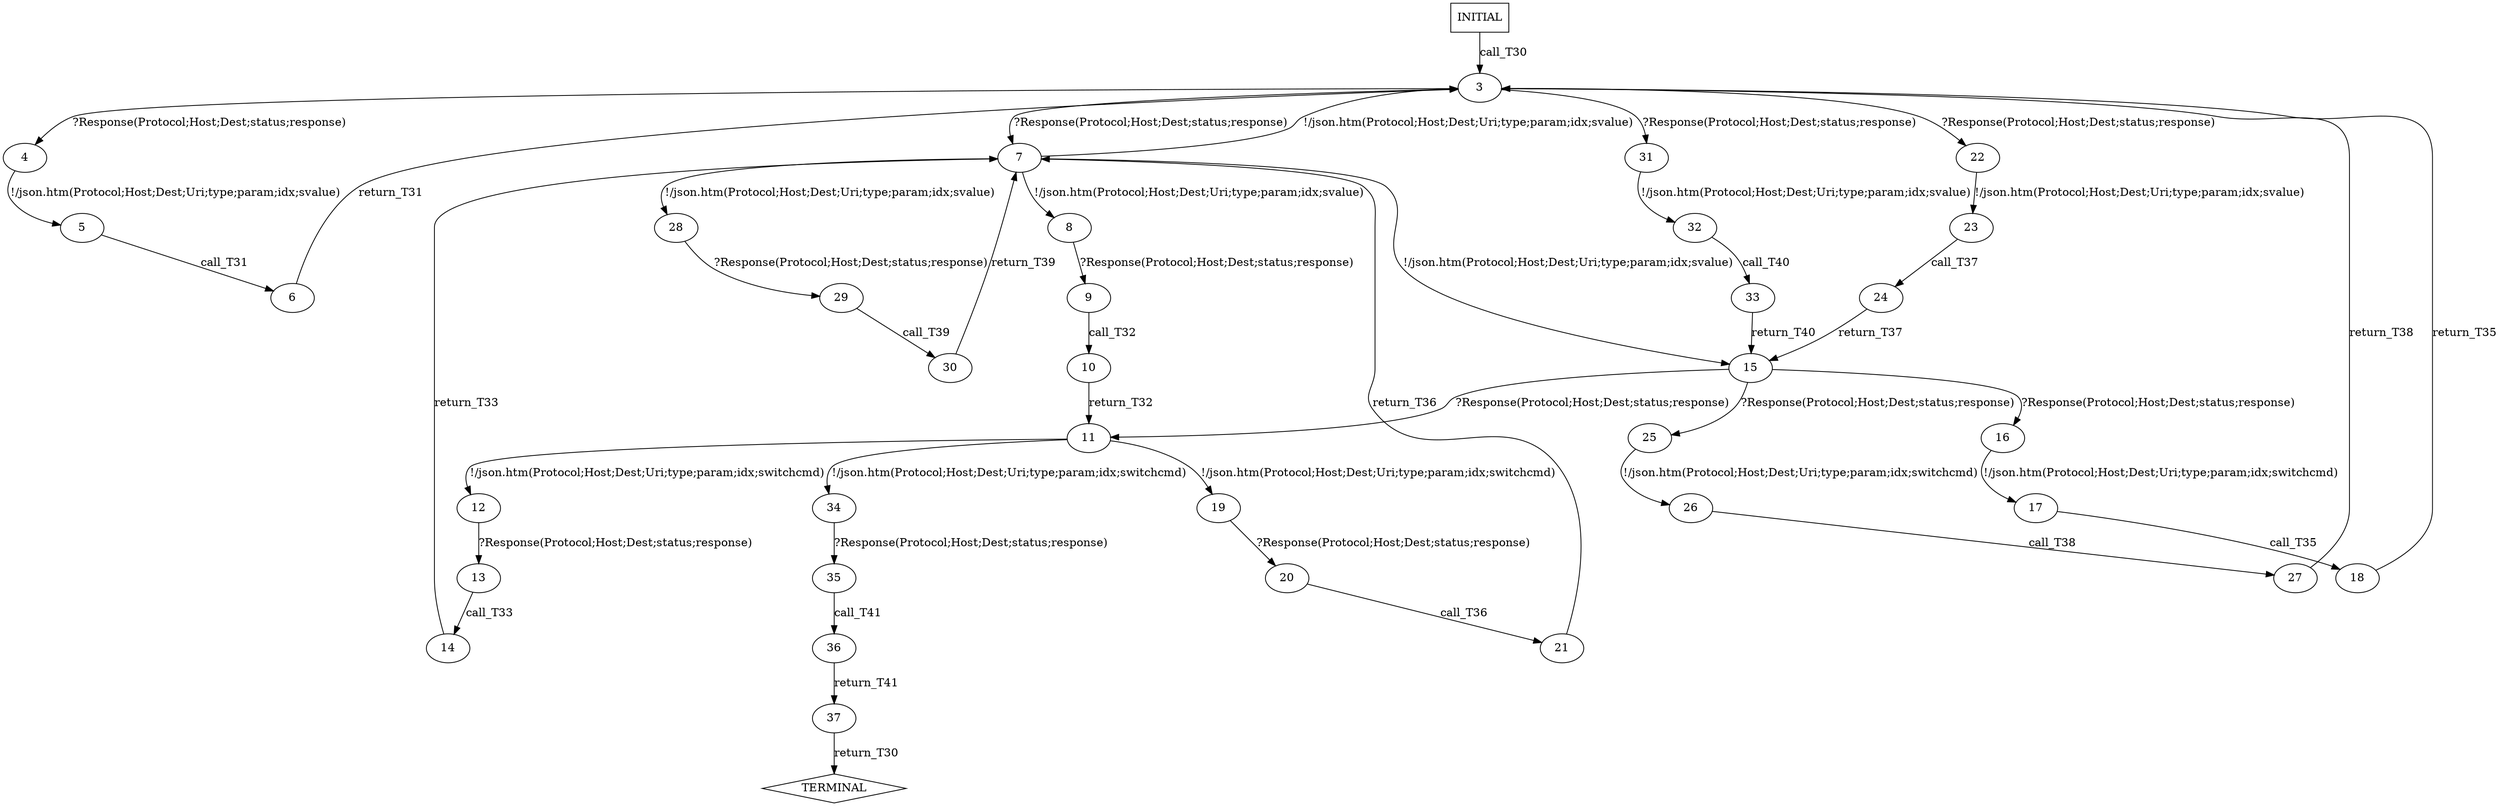 digraph G {
  0 [label="INITIAL",shape=box];
  1 [label="TERMINAL",shape=diamond];
  3 [label="3"];
  4 [label="4"];
  5 [label="5"];
  6 [label="6"];
  7 [label="7"];
  8 [label="8"];
  9 [label="9"];
  10 [label="10"];
  11 [label="11"];
  12 [label="12"];
  13 [label="13"];
  14 [label="14"];
  15 [label="15"];
  16 [label="16"];
  17 [label="17"];
  18 [label="18"];
  19 [label="19"];
  20 [label="20"];
  21 [label="21"];
  22 [label="22"];
  23 [label="23"];
  24 [label="24"];
  25 [label="25"];
  26 [label="26"];
  27 [label="27"];
  28 [label="28"];
  29 [label="29"];
  30 [label="30"];
  31 [label="31"];
  32 [label="32"];
  33 [label="33"];
  34 [label="34"];
  35 [label="35"];
  36 [label="36"];
  37 [label="37"];
0->3 [label="call_T30"];
3->4 [label="?Response(Protocol;Host;Dest;status;response)"];
3->22 [label="?Response(Protocol;Host;Dest;status;response)"];
3->31 [label="?Response(Protocol;Host;Dest;status;response)"];
3->7 [label="?Response(Protocol;Host;Dest;status;response)"];
4->5 [label="!/json.htm(Protocol;Host;Dest;Uri;type;param;idx;svalue)"];
5->6 [label="call_T31"];
6->3 [label="return_T31"];
7->8 [label="!/json.htm(Protocol;Host;Dest;Uri;type;param;idx;svalue)"];
7->28 [label="!/json.htm(Protocol;Host;Dest;Uri;type;param;idx;svalue)"];
7->3 [label="!/json.htm(Protocol;Host;Dest;Uri;type;param;idx;svalue)"];
7->15 [label="!/json.htm(Protocol;Host;Dest;Uri;type;param;idx;svalue)"];
8->9 [label="?Response(Protocol;Host;Dest;status;response)"];
9->10 [label="call_T32"];
10->11 [label="return_T32"];
11->34 [label="!/json.htm(Protocol;Host;Dest;Uri;type;param;idx;switchcmd)"];
11->19 [label="!/json.htm(Protocol;Host;Dest;Uri;type;param;idx;switchcmd)"];
11->12 [label="!/json.htm(Protocol;Host;Dest;Uri;type;param;idx;switchcmd)"];
12->13 [label="?Response(Protocol;Host;Dest;status;response)"];
13->14 [label="call_T33"];
14->7 [label="return_T33"];
15->16 [label="?Response(Protocol;Host;Dest;status;response)"];
15->25 [label="?Response(Protocol;Host;Dest;status;response)"];
15->11 [label="?Response(Protocol;Host;Dest;status;response)"];
16->17 [label="!/json.htm(Protocol;Host;Dest;Uri;type;param;idx;switchcmd)"];
17->18 [label="call_T35"];
18->3 [label="return_T35"];
19->20 [label="?Response(Protocol;Host;Dest;status;response)"];
20->21 [label="call_T36"];
21->7 [label="return_T36"];
22->23 [label="!/json.htm(Protocol;Host;Dest;Uri;type;param;idx;svalue)"];
23->24 [label="call_T37"];
24->15 [label="return_T37"];
25->26 [label="!/json.htm(Protocol;Host;Dest;Uri;type;param;idx;switchcmd)"];
26->27 [label="call_T38"];
27->3 [label="return_T38"];
28->29 [label="?Response(Protocol;Host;Dest;status;response)"];
29->30 [label="call_T39"];
30->7 [label="return_T39"];
31->32 [label="!/json.htm(Protocol;Host;Dest;Uri;type;param;idx;svalue)"];
32->33 [label="call_T40"];
33->15 [label="return_T40"];
34->35 [label="?Response(Protocol;Host;Dest;status;response)"];
35->36 [label="call_T41"];
36->37 [label="return_T41"];
37->1 [label="return_T30"];
}
